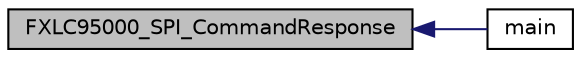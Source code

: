 digraph "FXLC95000_SPI_CommandResponse"
{
  edge [fontname="Helvetica",fontsize="10",labelfontname="Helvetica",labelfontsize="10"];
  node [fontname="Helvetica",fontsize="10",shape=record];
  rankdir="LR";
  Node67 [label="FXLC95000_SPI_CommandResponse",height=0.2,width=0.4,color="black", fillcolor="grey75", style="filled", fontcolor="black"];
  Node67 -> Node68 [dir="back",color="midnightblue",fontsize="10",style="solid",fontname="Helvetica"];
  Node68 [label="main",height=0.2,width=0.4,color="black", fillcolor="white", style="filled",URL="$fxlc95000__accel__spi_8c.html#a840291bc02cba5474a4cb46a9b9566fe",tooltip="Main function. "];
}
